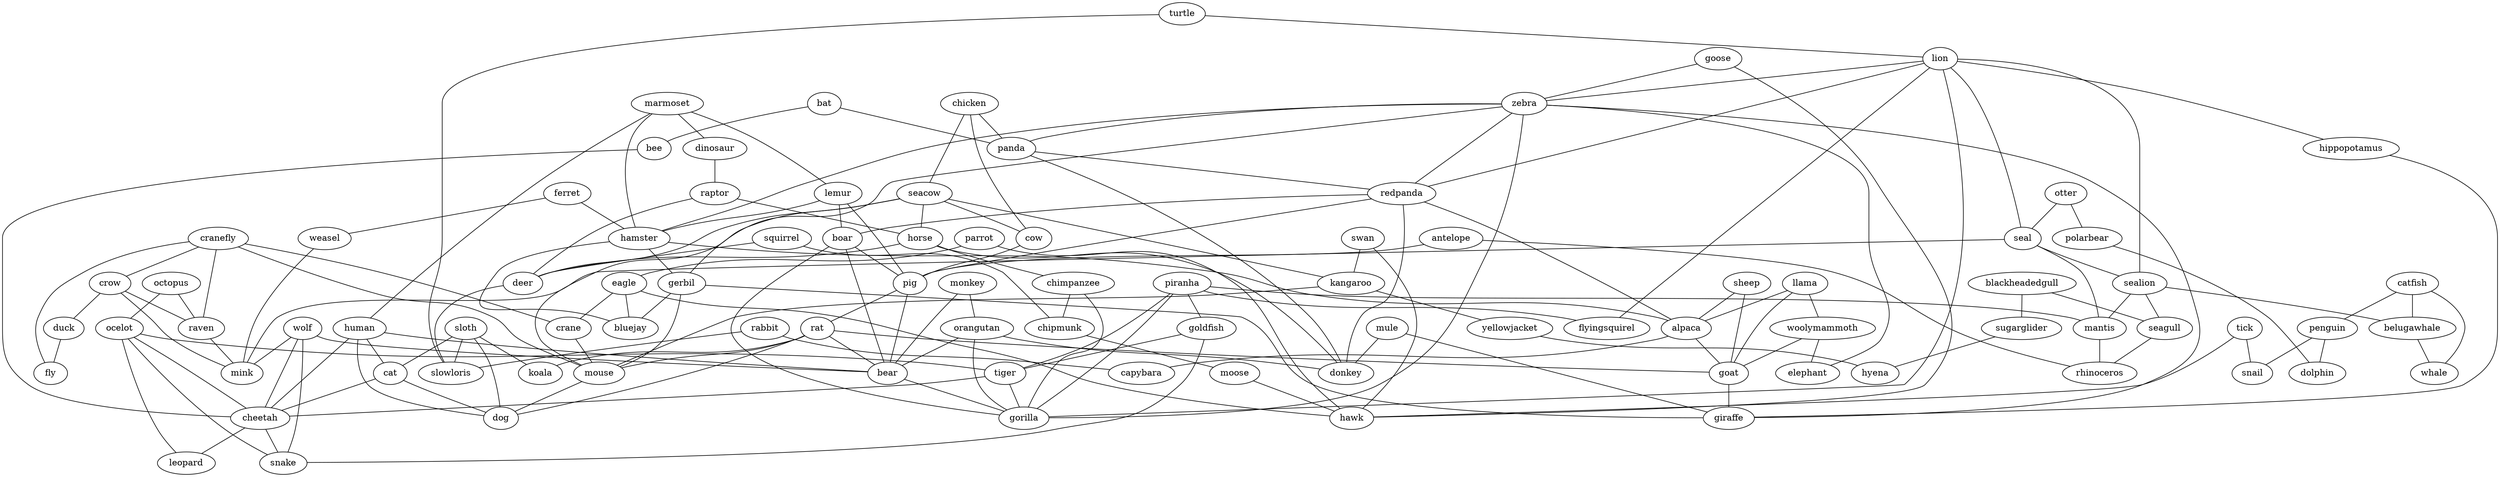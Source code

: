 strict graph G {
antelope;
llama;
blackheadedgull;
chicken;
tick;
swan;
otter;
catfish;
bat;
parrot;
cranefly;
marmoset;
dinosaur;
turtle;
human;
crow;
ferret;
goose;
lion;
zebra;
seal;
seacow;
bee;
panda;
hippopotamus;
sealion;
eagle;
kangaroo;
piranha;
mule;
goldfish;
raptor;
monkey;
sugarglider;
lemur;
mantis;
wolf;
hamster;
orangutan;
flyingsquirel;
octopus;
redpanda;
sloth;
belugawhale;
weasel;
ocelot;
duck;
boar;
sheep;
horse;
alpaca;
gerbil;
woolymammoth;
polarbear;
squirrel;
chimpanzee;
tiger;
rabbit;
crane;
penguin;
fly;
cow;
bluejay;
yellowjacket;
cat;
seagull;
raven;
donkey;
mink;
chipmunk;
dolphin;
deer;
pig;
rat;
mouse;
slowloris;
rhinoceros;
capybara;
elephant;
cheetah;
goat;
moose;
snail;
leopard;
koala;
bear;
whale;
hawk;
dog;
hyena;
gorilla;
giraffe;
snake;
antelope -- rhinoceros  [weight=1];
antelope -- pig  [weight=1];
llama -- woolymammoth  [weight=1];
llama -- alpaca  [weight=1];
llama -- goat  [weight=1];
blackheadedgull -- seagull  [weight=1];
blackheadedgull -- sugarglider  [weight=1];
chicken -- seacow  [weight=1];
chicken -- panda  [weight=1];
chicken -- cow  [weight=1];
tick -- snail  [weight=1];
tick -- hawk  [weight=1];
swan -- kangaroo  [weight=1];
swan -- hawk  [weight=1];
otter -- polarbear  [weight=1];
otter -- seal  [weight=1];
catfish -- whale  [weight=1];
catfish -- belugawhale  [weight=1];
catfish -- penguin  [weight=1];
bat -- bee  [weight=1];
bat -- panda  [weight=1];
parrot -- hawk  [weight=1];
parrot -- eagle  [weight=1];
cranefly -- fly  [weight=1];
cranefly -- crow  [weight=1];
cranefly -- crane  [weight=1];
cranefly -- mouse  [weight=1];
cranefly -- raven  [weight=1];
marmoset -- dinosaur  [weight=1];
marmoset -- lemur  [weight=1];
marmoset -- human  [weight=1];
marmoset -- hamster  [weight=1];
dinosaur -- raptor  [weight=1];
turtle -- slowloris  [weight=1];
turtle -- lion  [weight=1];
human -- dog  [weight=1];
human -- bear  [weight=1];
human -- cat  [weight=1];
human -- cheetah  [weight=1];
crow -- duck  [weight=1];
crow -- mink  [weight=1];
crow -- raven  [weight=1];
ferret -- hamster  [weight=1];
ferret -- weasel  [weight=1];
goose -- hawk  [weight=1];
goose -- zebra  [weight=1];
lion -- gorilla  [weight=1];
lion -- sealion  [weight=1];
lion -- zebra  [weight=1];
lion -- seal  [weight=1];
lion -- flyingsquirel  [weight=1];
lion -- hippopotamus  [weight=1];
lion -- redpanda  [weight=1];
zebra -- gerbil  [weight=1];
zebra -- gorilla  [weight=1];
zebra -- giraffe  [weight=1];
zebra -- hamster  [weight=1];
zebra -- elephant  [weight=1];
zebra -- panda  [weight=1];
zebra -- redpanda  [weight=1];
seal -- mink  [weight=1];
seal -- mantis  [weight=1];
seal -- sealion  [weight=1];
seacow -- horse  [weight=1];
seacow -- cow  [weight=1];
seacow -- deer  [weight=1];
seacow -- kangaroo  [weight=1];
seacow -- mouse  [weight=1];
bee -- cheetah  [weight=1];
panda -- donkey  [weight=1];
panda -- redpanda  [weight=1];
hippopotamus -- giraffe  [weight=1];
sealion -- belugawhale  [weight=1];
sealion -- mantis  [weight=1];
sealion -- seagull  [weight=1];
eagle -- bluejay  [weight=1];
eagle -- crane  [weight=1];
eagle -- hawk  [weight=1];
kangaroo -- yellowjacket  [weight=1];
kangaroo -- mouse  [weight=1];
piranha -- mantis  [weight=1];
piranha -- tiger  [weight=1];
piranha -- gorilla  [weight=1];
piranha -- goldfish  [weight=1];
piranha -- flyingsquirel  [weight=1];
mule -- donkey  [weight=1];
mule -- giraffe  [weight=1];
goldfish -- tiger  [weight=1];
goldfish -- snake  [weight=1];
raptor -- horse  [weight=1];
raptor -- deer  [weight=1];
monkey -- orangutan  [weight=1];
monkey -- bear  [weight=1];
sugarglider -- hyena  [weight=1];
lemur -- boar  [weight=1];
lemur -- hamster  [weight=1];
lemur -- pig  [weight=1];
mantis -- rhinoceros  [weight=1];
wolf -- cheetah  [weight=1];
wolf -- mink  [weight=1];
wolf -- snake  [weight=1];
wolf -- bear  [weight=1];
hamster -- alpaca  [weight=1];
hamster -- gerbil  [weight=1];
hamster -- bluejay  [weight=1];
orangutan -- gorilla  [weight=1];
orangutan -- donkey  [weight=1];
orangutan -- bear  [weight=1];
octopus -- ocelot  [weight=1];
octopus -- raven  [weight=1];
redpanda -- donkey  [weight=1];
redpanda -- alpaca  [weight=1];
redpanda -- pig  [weight=1];
redpanda -- boar  [weight=1];
sloth -- cat  [weight=1];
sloth -- slowloris  [weight=1];
sloth -- dog  [weight=1];
sloth -- koala  [weight=1];
belugawhale -- whale  [weight=1];
weasel -- mink  [weight=1];
ocelot -- leopard  [weight=1];
ocelot -- tiger  [weight=1];
ocelot -- snake  [weight=1];
ocelot -- cheetah  [weight=1];
duck -- fly  [weight=1];
boar -- gorilla  [weight=1];
boar -- bear  [weight=1];
boar -- pig  [weight=1];
sheep -- alpaca  [weight=1];
sheep -- goat  [weight=1];
horse -- donkey  [weight=1];
horse -- deer  [weight=1];
horse -- chimpanzee  [weight=1];
alpaca -- capybara  [weight=1];
alpaca -- goat  [weight=1];
gerbil -- bluejay  [weight=1];
gerbil -- giraffe  [weight=1];
gerbil -- mouse  [weight=1];
woolymammoth -- goat  [weight=1];
woolymammoth -- elephant  [weight=1];
polarbear -- dolphin  [weight=1];
squirrel -- chipmunk  [weight=1];
squirrel -- deer  [weight=1];
chimpanzee -- gorilla  [weight=1];
chimpanzee -- chipmunk  [weight=1];
tiger -- gorilla  [weight=1];
tiger -- cheetah  [weight=1];
rabbit -- slowloris  [weight=1];
rabbit -- capybara  [weight=1];
crane -- mouse  [weight=1];
penguin -- dolphin  [weight=1];
penguin -- snail  [weight=1];
cow -- pig  [weight=1];
yellowjacket -- hyena  [weight=1];
cat -- dog  [weight=1];
cat -- cheetah  [weight=1];
seagull -- rhinoceros  [weight=1];
raven -- mink  [weight=1];
chipmunk -- moose  [weight=1];
deer -- slowloris  [weight=1];
pig -- bear  [weight=1];
pig -- rat  [weight=1];
rat -- koala  [weight=1];
rat -- dog  [weight=1];
rat -- bear  [weight=1];
rat -- mouse  [weight=1];
rat -- goat  [weight=1];
mouse -- dog  [weight=1];
cheetah -- leopard  [weight=1];
cheetah -- snake  [weight=1];
goat -- giraffe  [weight=1];
moose -- hawk  [weight=1];
bear -- gorilla  [weight=1];
}

